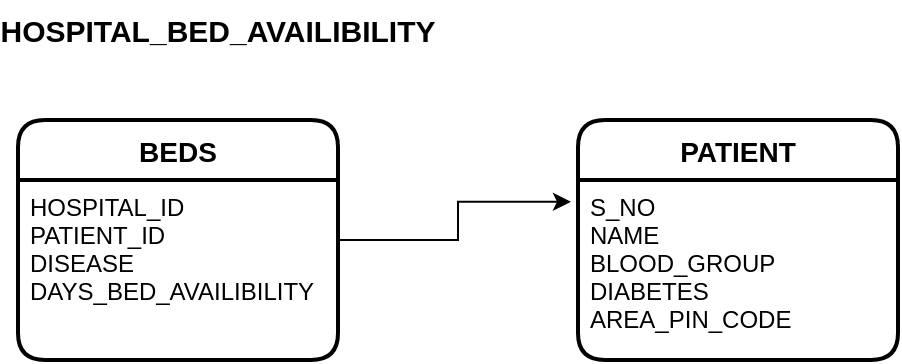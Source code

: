 <mxfile version="16.5.1" type="device"><diagram id="jh7uK2g-ov4O7Dx38Nbr" name="Page-1"><mxGraphModel dx="1164" dy="729" grid="1" gridSize="10" guides="1" tooltips="1" connect="1" arrows="1" fold="1" page="1" pageScale="1" pageWidth="827" pageHeight="1169" math="0" shadow="0"><root><mxCell id="0"/><mxCell id="1" parent="0"/><mxCell id="DFHheTXZ176QOBkJrFrh-1" value="&lt;span class=&quot;pl-en&quot;&gt;&lt;b&gt;&lt;font style=&quot;font-size: 15px&quot;&gt;HOSPITAL_BED_AVAILIBILITY&lt;/font&gt;&lt;/b&gt;&lt;/span&gt;" style="text;html=1;strokeColor=none;fillColor=none;align=center;verticalAlign=middle;whiteSpace=wrap;rounded=0;" vertex="1" parent="1"><mxGeometry x="120" y="20" width="60" height="30" as="geometry"/></mxCell><mxCell id="DFHheTXZ176QOBkJrFrh-2" value="BEDS" style="swimlane;childLayout=stackLayout;horizontal=1;startSize=30;horizontalStack=0;rounded=1;fontSize=14;fontStyle=1;strokeWidth=2;resizeParent=0;resizeLast=1;shadow=0;dashed=0;align=center;" vertex="1" parent="1"><mxGeometry x="50" y="80" width="160" height="120" as="geometry"/></mxCell><mxCell id="DFHheTXZ176QOBkJrFrh-3" value="HOSPITAL_ID&#10;PATIENT_ID&#10;DISEASE&#10;DAYS_BED_AVAILIBILITY&#10;" style="align=left;strokeColor=none;fillColor=none;spacingLeft=4;fontSize=12;verticalAlign=top;resizable=0;rotatable=0;part=1;spacingTop=0;spacing=2;" vertex="1" parent="DFHheTXZ176QOBkJrFrh-2"><mxGeometry y="30" width="160" height="90" as="geometry"/></mxCell><mxCell id="DFHheTXZ176QOBkJrFrh-4" value="PATIENT" style="swimlane;childLayout=stackLayout;horizontal=1;startSize=30;horizontalStack=0;rounded=1;fontSize=14;fontStyle=1;strokeWidth=2;resizeParent=0;resizeLast=1;shadow=0;dashed=0;align=center;" vertex="1" parent="1"><mxGeometry x="330" y="80" width="160" height="120" as="geometry"/></mxCell><mxCell id="DFHheTXZ176QOBkJrFrh-5" value="S_NO&#10;NAME&#10;BLOOD_GROUP&#10;DIABETES&#10;AREA_PIN_CODE" style="align=left;strokeColor=none;fillColor=none;spacingLeft=4;fontSize=12;verticalAlign=top;resizable=0;rotatable=0;part=1;" vertex="1" parent="DFHheTXZ176QOBkJrFrh-4"><mxGeometry y="30" width="160" height="90" as="geometry"/></mxCell><mxCell id="DFHheTXZ176QOBkJrFrh-7" style="edgeStyle=orthogonalEdgeStyle;rounded=0;orthogonalLoop=1;jettySize=auto;html=1;exitX=1;exitY=0.25;exitDx=0;exitDy=0;entryX=-0.022;entryY=0.121;entryDx=0;entryDy=0;entryPerimeter=0;" edge="1" parent="1" source="DFHheTXZ176QOBkJrFrh-3" target="DFHheTXZ176QOBkJrFrh-5"><mxGeometry relative="1" as="geometry"><Array as="points"><mxPoint x="210" y="140"/><mxPoint x="270" y="140"/><mxPoint x="270" y="121"/></Array></mxGeometry></mxCell></root></mxGraphModel></diagram></mxfile>